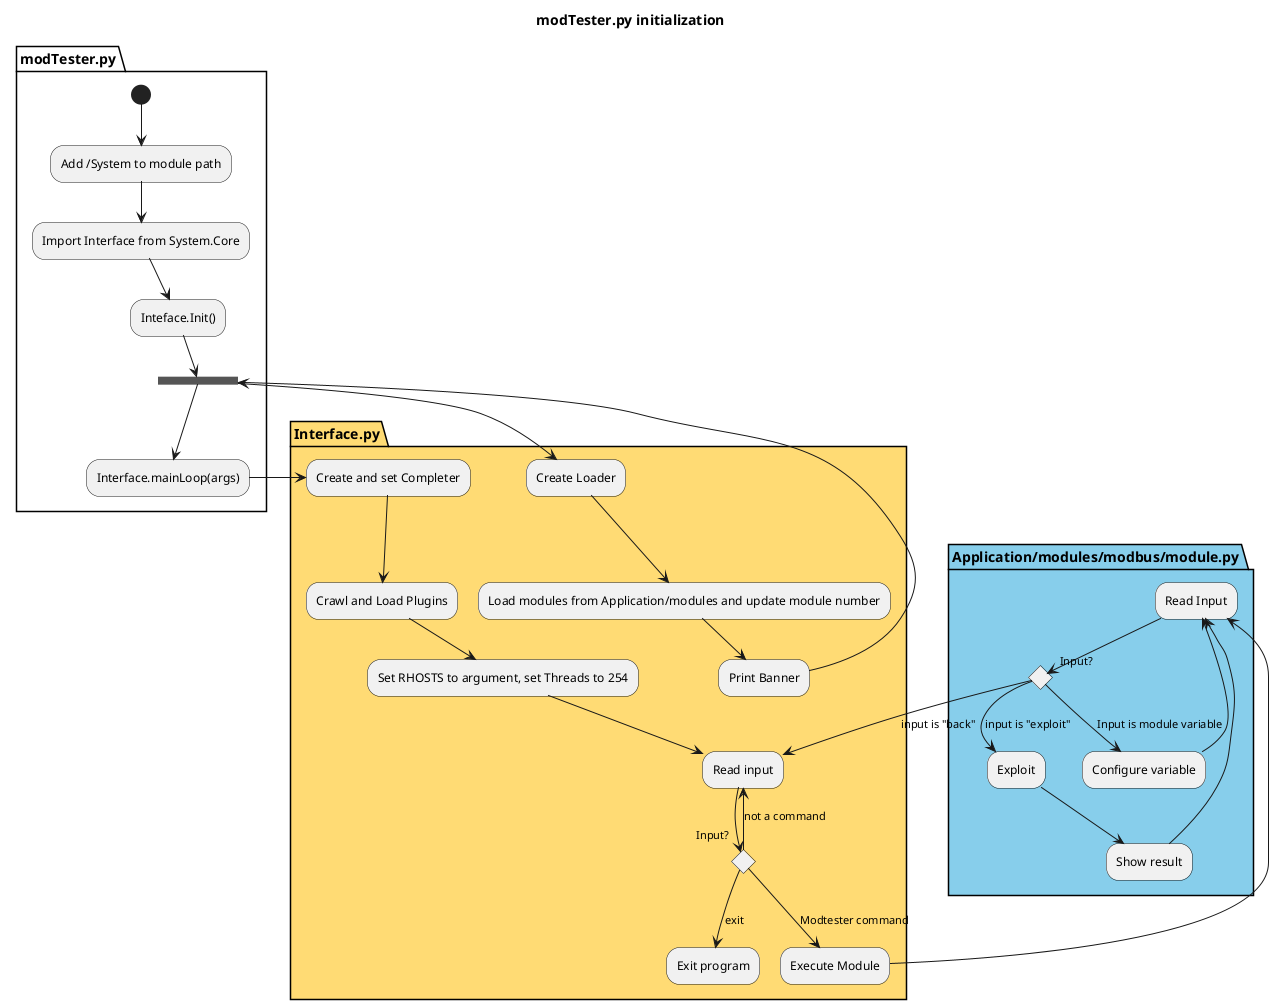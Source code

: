 @startuml
title modTester.py initialization

partition modTester.py {
(*)  --> "Add /System to module path"
"Add /System to module path" --> "Import Interface from System.Core"
"Import Interface from System.Core" --> "Inteface.Init()"
"Inteface.Init()" --> === S1 ===
-->"Interface.mainLoop(args)"

}

partition Interface.py #FFDB74{
=== S1 === --> "Create Loader"
"Create Loader" --> "Load modules from Application/modules and update module number"
"Load modules from Application/modules and update module number" --> "Print Banner"
"Print Banner" --> === S1 ===

"Interface.mainLoop(args)" --> "Create and set Completer"
"Create and set Completer" --> "Crawl and Load Plugins"
"Crawl and Load Plugins" --> "Set RHOSTS to argument, set Threads to 254"
--> "Read input"
if "Input?" then
  -->[Modtester command] "Execute Module"
else
  -->[not a command] "Read input"
else
  -->[exit] "Exit program"

}


partition Application/modules/modbus/module.py #SkyBlue{

"Execute Module" --> "Read Input"
if "Input?" then
  -->[input is "back"] "Read input"
else 
  -->[Input is module variable] "Configure variable"
else
  -->[input is "exploit"]"Exploit"

"Configure variable" --> "Read Input" 
"Exploit" --> "Show result"
"Show result" --> "Read Input"




}

@enduml
